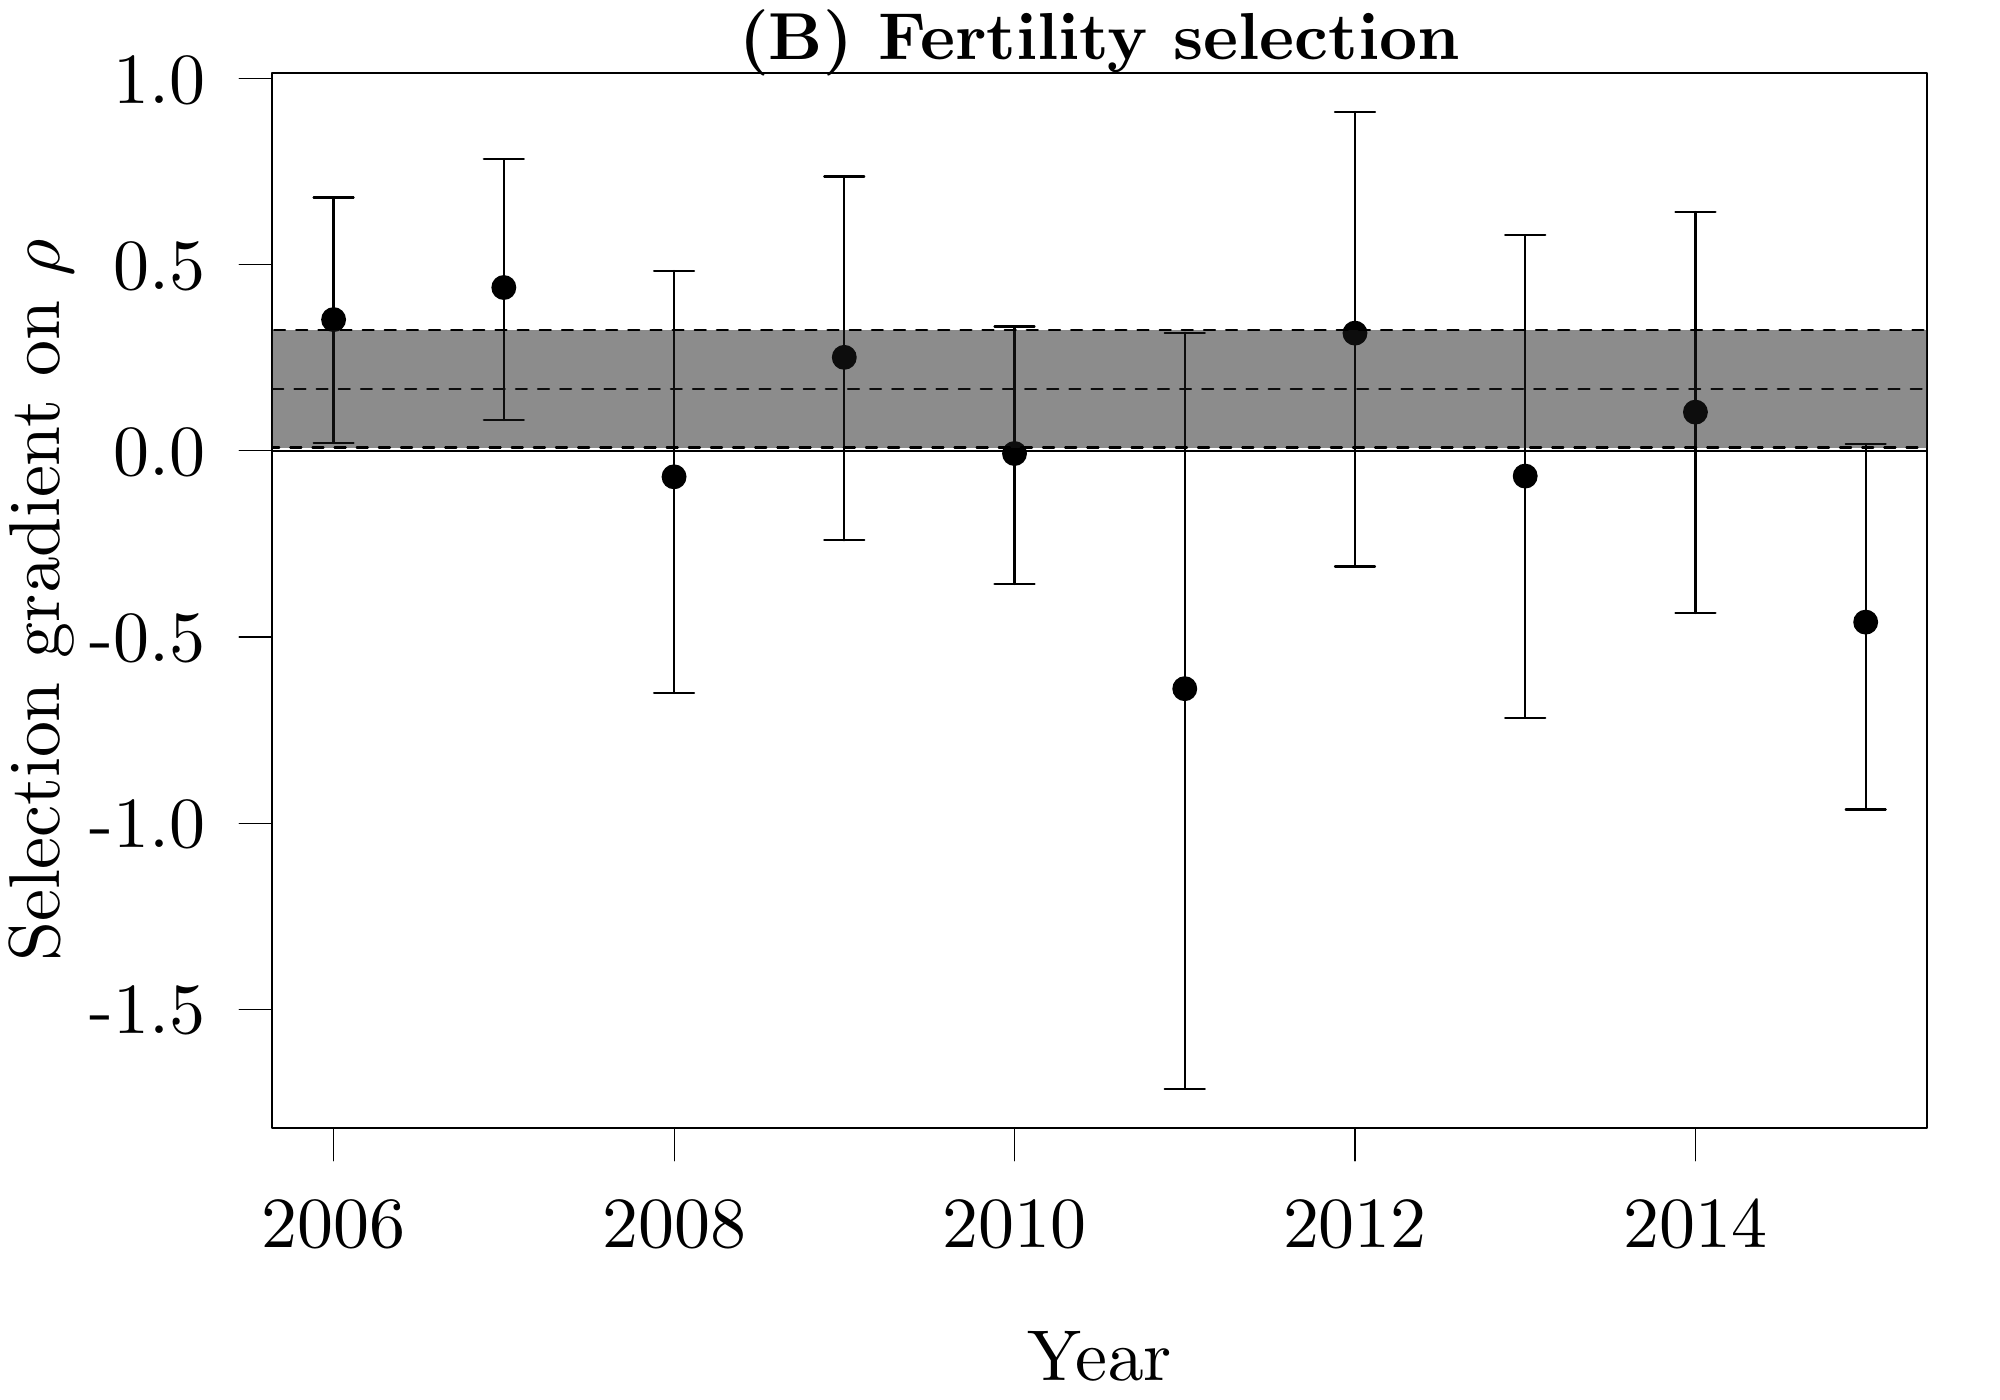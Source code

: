 % Created by tikzDevice version 0.10.1 on 2016-04-19 22:22:42
% !TEX encoding = UTF-8 Unicode
\documentclass{article}
\nonstopmode

\usepackage{tikz}

\usepackage[active,tightpage,psfixbb]{preview}

\PreviewEnvironment{pgfpicture}

\setlength\PreviewBorder{0pt}

\newcommand{\SweaveOpts}[1]{}  % do not interfere with LaTeX
\newcommand{\SweaveInput}[1]{} % because they are not real TeX commands
\newcommand{\Sexpr}[1]{}       % will only be parsed by R




\begin{document}

\begin{tikzpicture}[x=1pt,y=1pt]
\definecolor{fillColor}{RGB}{255,255,255}
\path[use as bounding box,fill=fillColor,fill opacity=0.00] (0,0) rectangle (722.70,505.89);
\begin{scope}
\path[clip] ( 98.40, 98.40) rectangle (696.30,479.49);
\definecolor{fillColor}{RGB}{0,0,0}

\path[fill=fillColor] (120.54,390.40) circle (  4.50);

\path[fill=fillColor] (182.06,401.99) circle (  4.50);

\path[fill=fillColor] (243.57,333.59) circle (  4.50);

\path[fill=fillColor] (305.08,376.76) circle (  4.50);

\path[fill=fillColor] (366.59,342.01) circle (  4.50);

\path[fill=fillColor] (428.11,257.03) circle (  4.50);

\path[fill=fillColor] (489.62,385.51) circle (  4.50);

\path[fill=fillColor] (551.13,333.85) circle (  4.50);

\path[fill=fillColor] (612.64,356.96) circle (  4.50);

\path[fill=fillColor] (674.16,281.08) circle (  4.50);
\end{scope}
\begin{scope}
\path[clip] (  0.00,  0.00) rectangle (722.70,505.89);
\definecolor{drawColor}{RGB}{0,0,0}

\path[draw=drawColor,line width= 0.4pt,line join=round,line cap=round] (120.54, 98.40) -- (612.64, 98.40);

\path[draw=drawColor,line width= 0.4pt,line join=round,line cap=round] (120.54, 98.40) -- (120.54, 86.40);

\path[draw=drawColor,line width= 0.4pt,line join=round,line cap=round] (243.57, 98.40) -- (243.57, 86.40);

\path[draw=drawColor,line width= 0.4pt,line join=round,line cap=round] (366.59, 98.40) -- (366.59, 86.40);

\path[draw=drawColor,line width= 0.4pt,line join=round,line cap=round] (489.62, 98.40) -- (489.62, 86.40);

\path[draw=drawColor,line width= 0.4pt,line join=round,line cap=round] (612.64, 98.40) -- (612.64, 86.40);

\node[text=drawColor,anchor=base,inner sep=0pt, outer sep=0pt, scale=  2.60] at (120.54, 55.20) {2006};

\node[text=drawColor,anchor=base,inner sep=0pt, outer sep=0pt, scale=  2.60] at (243.57, 55.20) {2008};

\node[text=drawColor,anchor=base,inner sep=0pt, outer sep=0pt, scale=  2.60] at (366.59, 55.20) {2010};

\node[text=drawColor,anchor=base,inner sep=0pt, outer sep=0pt, scale=  2.60] at (489.62, 55.20) {2012};

\node[text=drawColor,anchor=base,inner sep=0pt, outer sep=0pt, scale=  2.60] at (612.64, 55.20) {2014};

\path[draw=drawColor,line width= 0.4pt,line join=round,line cap=round] ( 98.40,141.22) -- ( 98.40,477.42);

\path[draw=drawColor,line width= 0.4pt,line join=round,line cap=round] ( 98.40,141.22) -- ( 86.40,141.22);

\path[draw=drawColor,line width= 0.4pt,line join=round,line cap=round] ( 98.40,208.46) -- ( 86.40,208.46);

\path[draw=drawColor,line width= 0.4pt,line join=round,line cap=round] ( 98.40,275.70) -- ( 86.40,275.70);

\path[draw=drawColor,line width= 0.4pt,line join=round,line cap=round] ( 98.40,342.94) -- ( 86.40,342.94);

\path[draw=drawColor,line width= 0.4pt,line join=round,line cap=round] ( 98.40,410.18) -- ( 86.40,410.18);

\path[draw=drawColor,line width= 0.4pt,line join=round,line cap=round] ( 98.40,477.42) -- ( 86.40,477.42);

\node[text=drawColor,anchor=base east,inner sep=0pt, outer sep=0pt, scale=  2.60] at ( 74.40,132.26) {-1.5};

\node[text=drawColor,anchor=base east,inner sep=0pt, outer sep=0pt, scale=  2.60] at ( 74.40,199.50) {-1.0};

\node[text=drawColor,anchor=base east,inner sep=0pt, outer sep=0pt, scale=  2.60] at ( 74.40,266.75) {-0.5};

\node[text=drawColor,anchor=base east,inner sep=0pt, outer sep=0pt, scale=  2.60] at ( 74.40,333.99) {0.0};

\node[text=drawColor,anchor=base east,inner sep=0pt, outer sep=0pt, scale=  2.60] at ( 74.40,401.23) {0.5};

\node[text=drawColor,anchor=base east,inner sep=0pt, outer sep=0pt, scale=  2.60] at ( 74.40,468.47) {1.0};

\path[draw=drawColor,line width= 0.8pt,line join=round,line cap=round] ( 98.40, 98.40) --
	(696.30, 98.40) --
	(696.30,479.49) --
	( 98.40,479.49) --
	( 98.40, 98.40);
\end{scope}
\begin{scope}
\path[clip] (  0.00,  0.00) rectangle (722.70,505.89);
\definecolor{drawColor}{RGB}{0,0,0}

\node[text=drawColor,anchor=base,inner sep=0pt, outer sep=0pt, scale=  2.40] at (397.35,484.41) {\bfseries \textbf{(B)} Fertility selection};

\node[text=drawColor,anchor=base,inner sep=0pt, outer sep=0pt, scale=  2.60] at (397.35,  7.20) {Year};

\node[text=drawColor,rotate= 90.00,anchor=base,inner sep=0pt, outer sep=0pt, scale=  2.60] at ( 21.60,288.94) {Selection gradient on $\rho$};
\end{scope}
\begin{scope}
\path[clip] ( 98.40, 98.40) rectangle (696.30,479.49);
\definecolor{drawColor}{RGB}{0,0,0}

\path[draw=drawColor,line width= 0.8pt,line join=round,line cap=round] ( 98.40,342.94) -- (696.30,342.94);

\path[draw=drawColor,line width= 0.8pt,line join=round,line cap=round] (120.54,345.80) -- (120.54,434.53);

\path[draw=drawColor,line width= 0.8pt,line join=round,line cap=round] (113.32,345.80) --
	(120.54,345.80) --
	(127.77,345.80);

\path[draw=drawColor,line width= 0.8pt,line join=round,line cap=round] (127.77,434.53) --
	(120.54,434.53) --
	(113.32,434.53);

\path[draw=drawColor,line width= 0.8pt,line join=round,line cap=round] (182.06,354.14) -- (182.06,448.38);

\path[draw=drawColor,line width= 0.8pt,line join=round,line cap=round] (174.83,354.14) --
	(182.06,354.14) --
	(189.28,354.14);

\path[draw=drawColor,line width= 0.8pt,line join=round,line cap=round] (189.28,448.38) --
	(182.06,448.38) --
	(174.83,448.38);

\path[draw=drawColor,line width= 0.8pt,line join=round,line cap=round] (243.57,255.50) -- (243.57,408.01);

\path[draw=drawColor,line width= 0.8pt,line join=round,line cap=round] (236.34,255.50) --
	(243.57,255.50) --
	(250.80,255.50);

\path[draw=drawColor,line width= 0.8pt,line join=round,line cap=round] (250.80,408.01) --
	(243.57,408.01) --
	(236.34,408.01);

\path[draw=drawColor,line width= 0.8pt,line join=round,line cap=round] (305.08,310.66) -- (305.08,442.14);

\path[draw=drawColor,line width= 0.8pt,line join=round,line cap=round] (297.85,310.66) --
	(305.08,310.66) --
	(312.31,310.66);

\path[draw=drawColor,line width= 0.8pt,line join=round,line cap=round] (312.31,442.14) --
	(305.08,442.14) --
	(297.85,442.14);

\path[draw=drawColor,line width= 0.8pt,line join=round,line cap=round] (366.59,294.88) -- (366.59,387.92);

\path[draw=drawColor,line width= 0.8pt,line join=round,line cap=round] (359.37,294.88) --
	(366.59,294.88) --
	(373.82,294.88);

\path[draw=drawColor,line width= 0.8pt,line join=round,line cap=round] (373.82,387.92) --
	(366.59,387.92) --
	(359.37,387.92);

\path[draw=drawColor,line width= 0.8pt,line join=round,line cap=round] (428.11,112.51) -- (428.11,385.69);

\path[draw=drawColor,line width= 0.8pt,line join=round,line cap=round] (420.88,112.51) --
	(428.11,112.51) --
	(435.33,112.51);

\path[draw=drawColor,line width= 0.8pt,line join=round,line cap=round] (435.33,385.69) --
	(428.11,385.69) --
	(420.88,385.69);

\path[draw=drawColor,line width= 0.8pt,line join=round,line cap=round] (489.62,301.15) -- (489.62,465.38);

\path[draw=drawColor,line width= 0.8pt,line join=round,line cap=round] (482.39,301.15) --
	(489.62,301.15) --
	(496.85,301.15);

\path[draw=drawColor,line width= 0.8pt,line join=round,line cap=round] (496.85,465.38) --
	(489.62,465.38) --
	(482.39,465.38);

\path[draw=drawColor,line width= 0.8pt,line join=round,line cap=round] (551.13,246.51) -- (551.13,420.90);

\path[draw=drawColor,line width= 0.8pt,line join=round,line cap=round] (543.90,246.51) --
	(551.13,246.51) --
	(558.36,246.51);

\path[draw=drawColor,line width= 0.8pt,line join=round,line cap=round] (558.36,420.90) --
	(551.13,420.90) --
	(543.90,420.90);

\path[draw=drawColor,line width= 0.8pt,line join=round,line cap=round] (612.64,284.40) -- (612.64,429.30);

\path[draw=drawColor,line width= 0.8pt,line join=round,line cap=round] (605.42,284.40) --
	(612.64,284.40) --
	(619.87,284.40);

\path[draw=drawColor,line width= 0.8pt,line join=round,line cap=round] (619.87,429.30) --
	(612.64,429.30) --
	(605.42,429.30);

\path[draw=drawColor,line width= 0.8pt,line join=round,line cap=round] (674.16,213.40) -- (674.16,345.43);

\path[draw=drawColor,line width= 0.8pt,line join=round,line cap=round] (666.93,213.40) --
	(674.16,213.40) --
	(681.38,213.40);

\path[draw=drawColor,line width= 0.8pt,line join=round,line cap=round] (681.38,345.43) --
	(674.16,345.43) --
	(666.93,345.43);

\path[draw=drawColor,line width= 0.8pt,dash pattern=on 4pt off 4pt ,line join=round,line cap=round] ( 98.40,365.43) -- (696.30,365.43);
\definecolor{fillColor}{RGB}{26,26,26}

\path[draw=drawColor,line width= 0.8pt,dash pattern=on 4pt off 4pt ,line join=round,line cap=round,fill=fillColor,fill opacity=0.50] ( 59.03,386.69) --
	(722.70,386.69) --
	(722.70,344.16) --
	( 59.03,344.16) --
	cycle;
\end{scope}
\end{tikzpicture}

\end{document}
